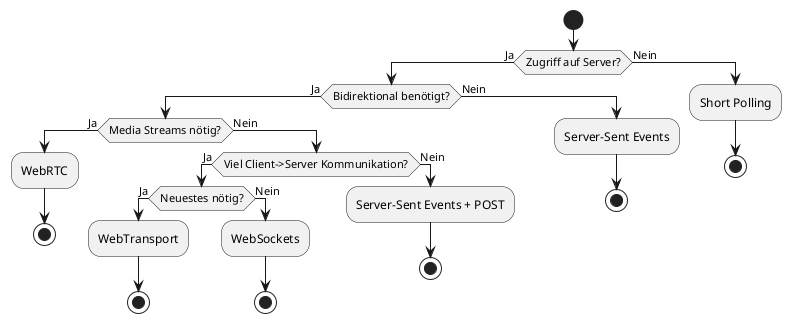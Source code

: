 @startuml
'https://plantuml.com/activity-diagram-beta

start

if (Zugriff auf Server?) then (Ja)
    if (Bidirektional benötigt?) then (Ja)
        if (Media Streams nötig?) then (Ja)
            :WebRTC;
            stop
        else (Nein)
            if (Viel Client->Server Kommunikation?) then (Ja)
                if (Neuestes nötig?) then (Ja)
                    :WebTransport;
                    stop
                else (Nein)
                    :WebSockets;
                    stop
                endif
            else (Nein)
                :Server-Sent Events + POST;
                stop
            endif
        endif
    else (Nein)
        :Server-Sent Events;
        stop
    endif
else (Nein)
    :Short Polling;
    stop
endif

@enduml
